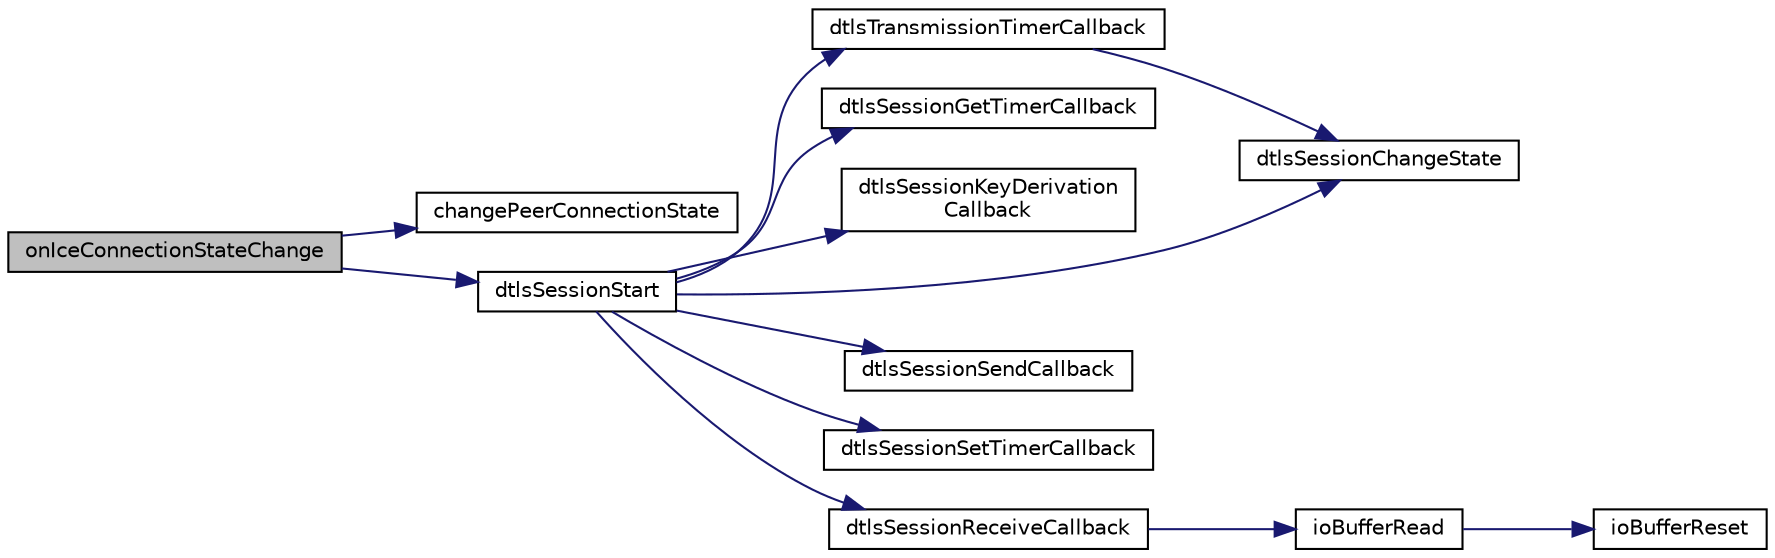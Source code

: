 digraph "onIceConnectionStateChange"
{
 // LATEX_PDF_SIZE
  edge [fontname="Helvetica",fontsize="10",labelfontname="Helvetica",labelfontsize="10"];
  node [fontname="Helvetica",fontsize="10",shape=record];
  rankdir="LR";
  Node1 [label="onIceConnectionStateChange",height=0.2,width=0.4,color="black", fillcolor="grey75", style="filled", fontcolor="black",tooltip=" "];
  Node1 -> Node2 [color="midnightblue",fontsize="10",style="solid",fontname="Helvetica"];
  Node2 [label="changePeerConnectionState",height=0.2,width=0.4,color="black", fillcolor="white", style="filled",URL="$PeerConnection_8c.html#ab091080eb78ee92ae0529bdd743468a0",tooltip=" "];
  Node1 -> Node3 [color="midnightblue",fontsize="10",style="solid",fontname="Helvetica"];
  Node3 [label="dtlsSessionStart",height=0.2,width=0.4,color="black", fillcolor="white", style="filled",URL="$Dtls_8h.html#aa48db647b2b8eaedbb6bf5c04a1795be",tooltip=" "];
  Node3 -> Node4 [color="midnightblue",fontsize="10",style="solid",fontname="Helvetica"];
  Node4 [label="dtlsSessionChangeState",height=0.2,width=0.4,color="black", fillcolor="white", style="filled",URL="$Dtls_8c.html#ac7d96e418743c4a3c14e2e766340734c",tooltip=" "];
  Node3 -> Node5 [color="midnightblue",fontsize="10",style="solid",fontname="Helvetica"];
  Node5 [label="dtlsSessionGetTimerCallback",height=0.2,width=0.4,color="black", fillcolor="white", style="filled",URL="$Dtls__mbedtls_8c.html#a2e23c7ed12431fc6cc745c277d9cdfe7",tooltip=" "];
  Node3 -> Node6 [color="midnightblue",fontsize="10",style="solid",fontname="Helvetica"];
  Node6 [label="dtlsSessionKeyDerivation\lCallback",height=0.2,width=0.4,color="black", fillcolor="white", style="filled",URL="$Dtls__mbedtls_8c.html#acb76c8f97caeeed13b80dce1adb0ccad",tooltip=" "];
  Node3 -> Node7 [color="midnightblue",fontsize="10",style="solid",fontname="Helvetica"];
  Node7 [label="dtlsSessionReceiveCallback",height=0.2,width=0.4,color="black", fillcolor="white", style="filled",URL="$Dtls__mbedtls_8c.html#a1587189b7d49a6d1e3a51106638e2b8a",tooltip=" "];
  Node7 -> Node8 [color="midnightblue",fontsize="10",style="solid",fontname="Helvetica"];
  Node8 [label="ioBufferRead",height=0.2,width=0.4,color="black", fillcolor="white", style="filled",URL="$IOBuffer_8c.html#a843a7453279a2960b0dda4d7d7afa45e",tooltip=" "];
  Node8 -> Node9 [color="midnightblue",fontsize="10",style="solid",fontname="Helvetica"];
  Node9 [label="ioBufferReset",height=0.2,width=0.4,color="black", fillcolor="white", style="filled",URL="$IOBuffer_8c.html#a04baed52cfc34b413a5dd087bf197c06",tooltip=" "];
  Node3 -> Node10 [color="midnightblue",fontsize="10",style="solid",fontname="Helvetica"];
  Node10 [label="dtlsSessionSendCallback",height=0.2,width=0.4,color="black", fillcolor="white", style="filled",URL="$Dtls__mbedtls_8c.html#aa858aca7dff509cb493619172fb2330b",tooltip=" "];
  Node3 -> Node11 [color="midnightblue",fontsize="10",style="solid",fontname="Helvetica"];
  Node11 [label="dtlsSessionSetTimerCallback",height=0.2,width=0.4,color="black", fillcolor="white", style="filled",URL="$Dtls__mbedtls_8c.html#a674b77a3812f02df7cace1d2f4416f3b",tooltip=" "];
  Node3 -> Node12 [color="midnightblue",fontsize="10",style="solid",fontname="Helvetica"];
  Node12 [label="dtlsTransmissionTimerCallback",height=0.2,width=0.4,color="black", fillcolor="white", style="filled",URL="$Dtls__mbedtls_8c.html#af9a81361c6870b54ba2accc75c8fc2ff",tooltip=" "];
  Node12 -> Node4 [color="midnightblue",fontsize="10",style="solid",fontname="Helvetica"];
}
